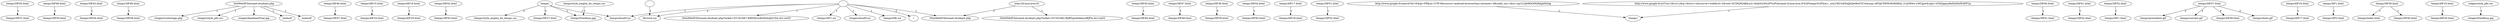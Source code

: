 digraph {
node74 [label="temps/3IF50.html"];
node73 [label="/temps/3IF50.html"];
node72 [label="temps/3IF49.html"];
node69 [label="/temps/3IF44.html"];
node67 [label="/temps/3IF49.html"];
node66 [label="temps/3IF48.html"];
node61 [label="/stages/Listestage.php"];
node70 [label="temps/3IF46.html"];
node60 [label="/stages/style_pfe.css"];
node59 [label="/stages/bandeauFinal.jpg"];
node27 [label="/temps/4IF16.html"];
node36 [label="/temps/4IF19.html"];
node46 [label="temps/3IF42.html"];
node47 [label="/temps/3IF43.html"];
node13 [label="-"];
node20 [label="/temps/InsaIF.ico"];
node75 [label="/temps/3IF51.html"];
node63 [label="/temps/3IF46.html"];
node19 [label="/favicon.ico"];
node17 [label="/temps/3IF1.ics"];
node24 [label="/temps/3IF37.html"];
node58 [label="/notesif"];
node62 [label="temps/3IF45.html"];
node14 [label="/stages/InsaIF.ico"];
node15 [label="/temps/MK.ics"];
node65 [label="/temps/3IF48.html"];
node56 [label="SiteWebIF/Intranet-etudiant.php"];
node64 [label="temps/3IF47.html"];
node21 [label="temps/3IF38.html"];
node68 [label="temps/3IF43.html"];
node28 [label="temps/3IF44.html"];
node12 [label="/temps/FondInsa.jpg"];
node42 [label="/temps/4IF18.html"];
node23 [label="temps/"];
node5 [label="/SiteWebIF/Intranet-etudiant.php?ticket=ST-341682-RjfRTgziibddmotBJFlo-dsi-vm03"];
node10 [label="/temps/3IF52.html"];
node29 [label="/temps/3IF45.html"];
node45 [label="http://www.google.fr/search?hl=fr&gl=FR&ie=UTF-8&source=android-browser&q=intranet+if&redir_esc=&ei=ng1LUJe9KIGf0QXdg4HoAg"];
node11 [label="temps/style_emploi_du_temps.css"];
node53 [label="/temps/3IF41.html"];
node55 [label="/temps/3IF42.html"];
node26 [label="temps/4IF15.html"];
node3 [label="/temps/3IF1.html"];
node33 [label="/temps/precedent.gif"];
node52 [label="temps/3IF40.html"];
node2 [label="temps/3IF52.html"];
node4 [label="http://if.insa-lyon.fr/"];
node22 [label="/temps/3IF39.html"];
node16 [label="/"];
node6 [label="/SiteWebIF/Intranet-etudiant.php"];
node8 [label="/temps/4IF17.html"];
node7 [label="temps/4IF16.html"];
node9 [label="temps/3IF51.html"];
node30 [label="temps/3IF37.html"];
node1 [label="/temps/3IF2.html"];
node51 [label="/temps/index.html"];
node71 [label="/temps/3IF47.html"];
node31 [label="/temps/suivant.gif"];
node34 [label="/temps/3IF38.html"];
node35 [label="temps/4IF18.html"];
node39 [label="http://www.google.fr/url?sa=t&rct=j&q=&esrc=s&source=web&cd=2&ved=0CDIQFjAB&url=http%3A%2F%2Fintranet-if.insa-lyon.fr%2Ftemps%2F&ei=_wxLUKCwEMaJhQe08oCYCw&usg=AFQjCNEWrHsRdIlhli_31qYl94w-yMCjpw&sig2=eTdZgqmz8aDAi5eiWxEP1g"];
node40 [label="/temps/"];
node18 [label="/SiteWebIF/Intranet-etudiant.php?ticket=ST-341667-KHlNEzic9e5btb4JQ1Nw-dsi-vm03"];
node37 [label="temps/4IF19.html"];
node41 [label="temps/4IF17.html"];
node43 [label="stages/style_pfe.css"];
node44 [label="/stages/FondInsa.jpg"];
node38 [label="/temps/4IF20.html"];
node48 [label=""];
node32 [label="/temps/choix.gif"];
node49 [label="temps/3IF39.html"];
node0 [label="temps/3IF1.html"];
node25 [label="/temps/style_emploi_du_temps.css"];
node50 [label="/temps/3IF40.html"];
node54 [label="temps/3IF41.html"];
node57 [label="/notesif/"];
node0 -> node1 [label="1"];
node2 -> node3 [label="1"];
node4 -> node5 [label="1"];
node4 -> node6 [label="3"];
node7 -> node8 [label="1"];
node9 -> node10 [label="1"];
node11 -> node12 [label="1"];
node13 -> node14 [label="1"];
node13 -> node15 [label="1"];
node13 -> node16 [label="2"];
node13 -> node17 [label="1"];
node13 -> node6 [label="1"];
node13 -> node18 [label="1"];
node13 -> node19 [label="2"];
node13 -> node20 [label="1"];
node21 -> node22 [label="3"];
node23 -> node20 [label="1"];
node23 -> node12 [label="1"];
node23 -> node24 [label="3"];
node23 -> node25 [label="2"];
node26 -> node27 [label="1"];
node28 -> node29 [label="1"];
node30 -> node31 [label="2"];
node30 -> node32 [label="2"];
node30 -> node33 [label="2"];
node30 -> node34 [label="4"];
node35 -> node36 [label="1"];
node37 -> node38 [label="1"];
node39 -> node40 [label="1"];
node41 -> node42 [label="1"];
node43 -> node44 [label="1"];
node45 -> node40 [label="1"];
node46 -> node47 [label="1"];
node48 -> node19 [label="1"];
node49 -> node50 [label="1"];
node49 -> node51 [label="1"];
node52 -> node53 [label="1"];
node54 -> node55 [label="1"];
node56 -> node57 [label="1"];
node56 -> node58 [label="1"];
node56 -> node59 [label="1"];
node56 -> node60 [label="1"];
node56 -> node61 [label="1"];
node62 -> node63 [label="1"];
node64 -> node65 [label="1"];
node66 -> node67 [label="1"];
node68 -> node69 [label="1"];
node70 -> node71 [label="1"];
node72 -> node73 [label="1"];
node74 -> node75 [label="1"];
}